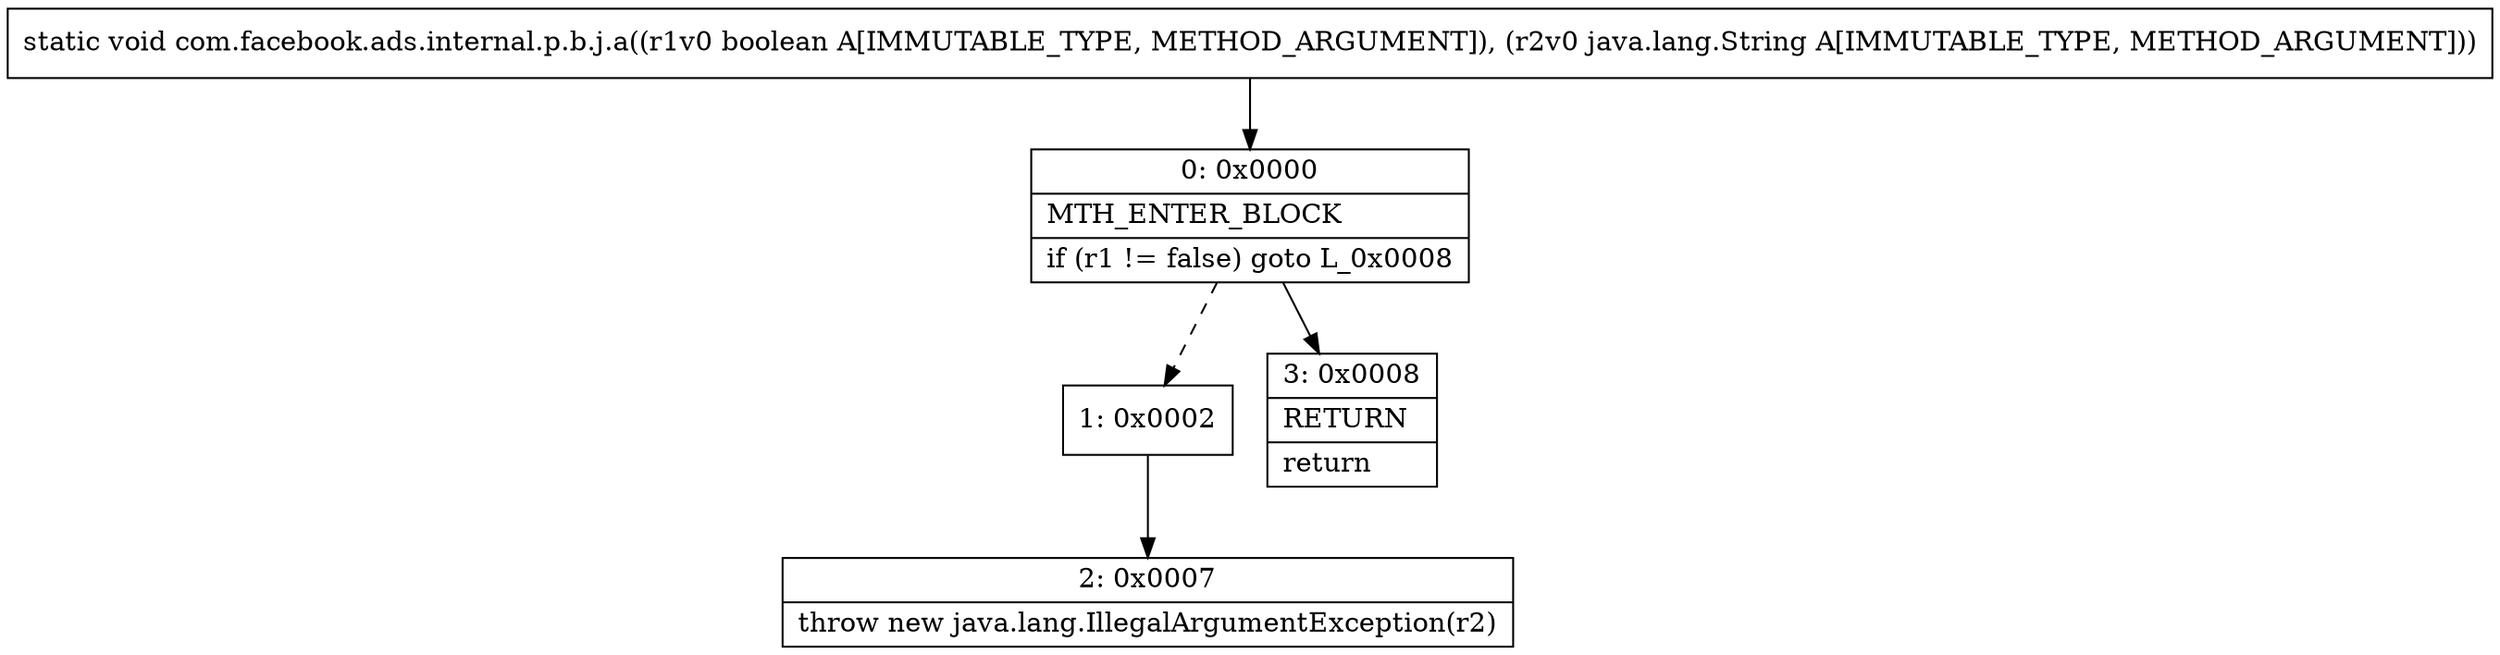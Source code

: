 digraph "CFG forcom.facebook.ads.internal.p.b.j.a(ZLjava\/lang\/String;)V" {
Node_0 [shape=record,label="{0\:\ 0x0000|MTH_ENTER_BLOCK\l|if (r1 != false) goto L_0x0008\l}"];
Node_1 [shape=record,label="{1\:\ 0x0002}"];
Node_2 [shape=record,label="{2\:\ 0x0007|throw new java.lang.IllegalArgumentException(r2)\l}"];
Node_3 [shape=record,label="{3\:\ 0x0008|RETURN\l|return\l}"];
MethodNode[shape=record,label="{static void com.facebook.ads.internal.p.b.j.a((r1v0 boolean A[IMMUTABLE_TYPE, METHOD_ARGUMENT]), (r2v0 java.lang.String A[IMMUTABLE_TYPE, METHOD_ARGUMENT])) }"];
MethodNode -> Node_0;
Node_0 -> Node_1[style=dashed];
Node_0 -> Node_3;
Node_1 -> Node_2;
}

